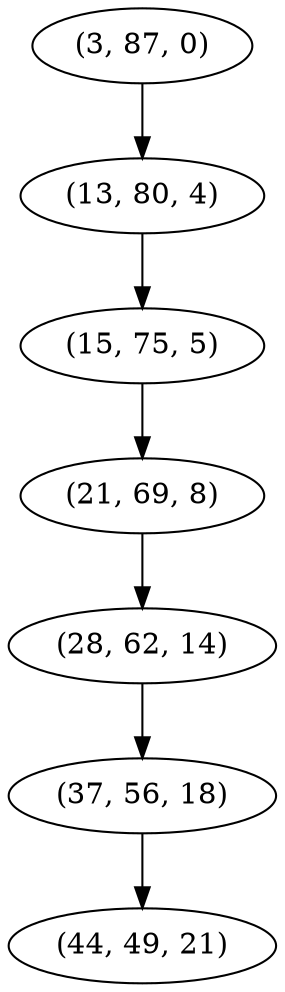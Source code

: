 digraph tree {
    "(3, 87, 0)";
    "(13, 80, 4)";
    "(15, 75, 5)";
    "(21, 69, 8)";
    "(28, 62, 14)";
    "(37, 56, 18)";
    "(44, 49, 21)";
    "(3, 87, 0)" -> "(13, 80, 4)";
    "(13, 80, 4)" -> "(15, 75, 5)";
    "(15, 75, 5)" -> "(21, 69, 8)";
    "(21, 69, 8)" -> "(28, 62, 14)";
    "(28, 62, 14)" -> "(37, 56, 18)";
    "(37, 56, 18)" -> "(44, 49, 21)";
}
